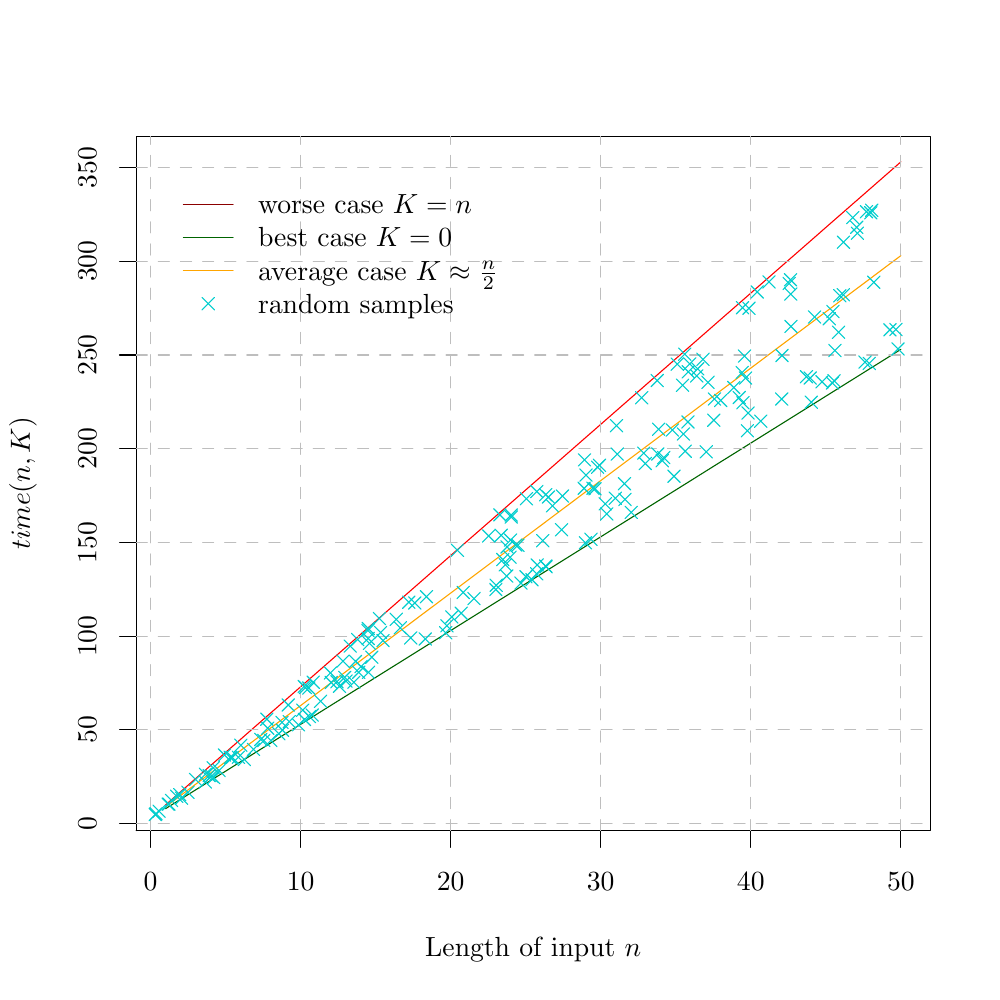 % Created by tikzDevice version 0.12.3.1 on 2022-04-22 21:15:45
% !TEX encoding = UTF-8 Unicode
\documentclass[10pt]{article}
\usepackage{tikz}

\usepackage[active,tightpage,psfixbb]{preview}

\PreviewEnvironment{pgfpicture}

\setlength\PreviewBorder{0pt}
\begin{document}

\begin{tikzpicture}[x=1pt,y=1pt]
\definecolor{fillColor}{RGB}{255,255,255}
\path[use as bounding box,fill=fillColor,fill opacity=0.00] (0,0) rectangle (361.35,361.35);
\begin{scope}
\path[clip] ( 49.20, 61.20) rectangle (336.15,312.15);
\definecolor{drawColor}{RGB}{255,0,0}

\path[draw=drawColor,line width= 0.4pt,line join=round,line cap=round] ( 59.83, 70.49) --
	( 65.25, 75.24) --
	( 70.67, 79.98) --
	( 76.09, 84.72) --
	( 81.52, 89.46) --
	( 86.94, 94.20) --
	( 92.36, 98.95) --
	( 97.78,103.69) --
	(103.21,108.43) --
	(108.63,113.17) --
	(114.05,117.92) --
	(119.47,122.66) --
	(124.90,127.40) --
	(130.32,132.14) --
	(135.74,136.88) --
	(141.16,141.63) --
	(146.59,146.37) --
	(152.01,151.11) --
	(157.43,155.85) --
	(162.85,160.59) --
	(168.27,165.34) --
	(173.70,170.08) --
	(179.12,174.82) --
	(184.54,179.56) --
	(189.96,184.30) --
	(195.39,189.05) --
	(200.81,193.79) --
	(206.23,198.53) --
	(211.65,203.27) --
	(217.08,208.01) --
	(222.50,212.76) --
	(227.92,217.50) --
	(233.34,222.24) --
	(238.76,226.98) --
	(244.19,231.72) --
	(249.61,236.47) --
	(255.03,241.21) --
	(260.45,245.95) --
	(265.88,250.69) --
	(271.30,255.43) --
	(276.72,260.18) --
	(282.14,264.92) --
	(287.57,269.66) --
	(292.99,274.40) --
	(298.41,279.15) --
	(303.83,283.89) --
	(309.26,288.63) --
	(314.68,293.37) --
	(320.10,298.11) --
	(325.52,302.86);
\end{scope}
\begin{scope}
\path[clip] (  0.00,  0.00) rectangle (361.35,361.35);
\definecolor{drawColor}{RGB}{0,0,0}

\path[draw=drawColor,line width= 0.4pt,line join=round,line cap=round] ( 54.41, 61.20) -- (325.52, 61.20);

\path[draw=drawColor,line width= 0.4pt,line join=round,line cap=round] ( 54.41, 61.20) -- ( 54.41, 55.20);

\path[draw=drawColor,line width= 0.4pt,line join=round,line cap=round] (108.63, 61.20) -- (108.63, 55.20);

\path[draw=drawColor,line width= 0.4pt,line join=round,line cap=round] (162.85, 61.20) -- (162.85, 55.20);

\path[draw=drawColor,line width= 0.4pt,line join=round,line cap=round] (217.08, 61.20) -- (217.08, 55.20);

\path[draw=drawColor,line width= 0.4pt,line join=round,line cap=round] (271.30, 61.20) -- (271.30, 55.20);

\path[draw=drawColor,line width= 0.4pt,line join=round,line cap=round] (325.52, 61.20) -- (325.52, 55.20);

\node[text=drawColor,anchor=base,inner sep=0pt, outer sep=0pt, scale=  1.00] at ( 54.41, 39.60) {0};

\node[text=drawColor,anchor=base,inner sep=0pt, outer sep=0pt, scale=  1.00] at (108.63, 39.60) {10};

\node[text=drawColor,anchor=base,inner sep=0pt, outer sep=0pt, scale=  1.00] at (162.85, 39.60) {20};

\node[text=drawColor,anchor=base,inner sep=0pt, outer sep=0pt, scale=  1.00] at (217.08, 39.60) {30};

\node[text=drawColor,anchor=base,inner sep=0pt, outer sep=0pt, scale=  1.00] at (271.30, 39.60) {40};

\node[text=drawColor,anchor=base,inner sep=0pt, outer sep=0pt, scale=  1.00] at (325.52, 39.60) {50};

\path[draw=drawColor,line width= 0.4pt,line join=round,line cap=round] ( 49.20, 63.72) -- ( 49.20,300.82);

\path[draw=drawColor,line width= 0.4pt,line join=round,line cap=round] ( 49.20, 63.72) -- ( 43.20, 63.72);

\path[draw=drawColor,line width= 0.4pt,line join=round,line cap=round] ( 49.20, 97.59) -- ( 43.20, 97.59);

\path[draw=drawColor,line width= 0.4pt,line join=round,line cap=round] ( 49.20,131.46) -- ( 43.20,131.46);

\path[draw=drawColor,line width= 0.4pt,line join=round,line cap=round] ( 49.20,165.34) -- ( 43.20,165.34);

\path[draw=drawColor,line width= 0.4pt,line join=round,line cap=round] ( 49.20,199.21) -- ( 43.20,199.21);

\path[draw=drawColor,line width= 0.4pt,line join=round,line cap=round] ( 49.20,233.08) -- ( 43.20,233.08);

\path[draw=drawColor,line width= 0.4pt,line join=round,line cap=round] ( 49.20,266.95) -- ( 43.20,266.95);

\path[draw=drawColor,line width= 0.4pt,line join=round,line cap=round] ( 49.20,300.82) -- ( 43.20,300.82);

\node[text=drawColor,rotate= 90.00,anchor=base,inner sep=0pt, outer sep=0pt, scale=  1.00] at ( 34.80, 63.72) {0};

\node[text=drawColor,rotate= 90.00,anchor=base,inner sep=0pt, outer sep=0pt, scale=  1.00] at ( 34.80, 97.59) {50};

\node[text=drawColor,rotate= 90.00,anchor=base,inner sep=0pt, outer sep=0pt, scale=  1.00] at ( 34.80,131.46) {100};

\node[text=drawColor,rotate= 90.00,anchor=base,inner sep=0pt, outer sep=0pt, scale=  1.00] at ( 34.80,165.34) {150};

\node[text=drawColor,rotate= 90.00,anchor=base,inner sep=0pt, outer sep=0pt, scale=  1.00] at ( 34.80,199.21) {200};

\node[text=drawColor,rotate= 90.00,anchor=base,inner sep=0pt, outer sep=0pt, scale=  1.00] at ( 34.80,233.08) {250};

\node[text=drawColor,rotate= 90.00,anchor=base,inner sep=0pt, outer sep=0pt, scale=  1.00] at ( 34.80,266.95) {300};

\node[text=drawColor,rotate= 90.00,anchor=base,inner sep=0pt, outer sep=0pt, scale=  1.00] at ( 34.80,300.82) {350};

\path[draw=drawColor,line width= 0.4pt,line join=round,line cap=round] ( 49.20, 61.20) --
	(336.15, 61.20) --
	(336.15,312.15) --
	( 49.20,312.15) --
	( 49.20, 61.20);
\end{scope}
\begin{scope}
\path[clip] (  0.00,  0.00) rectangle (361.35,361.35);
\definecolor{drawColor}{RGB}{0,0,0}

\node[text=drawColor,anchor=base,inner sep=0pt, outer sep=0pt, scale=  1.00] at (192.68, 15.60) {Length of input $n$};

\node[text=drawColor,rotate= 90.00,anchor=base,inner sep=0pt, outer sep=0pt, scale=  1.00] at ( 10.80,186.67) {$time(n, K)$};
\end{scope}
\begin{scope}
\path[clip] ( 49.20, 61.20) rectangle (336.15,312.15);
\definecolor{drawColor}{RGB}{0,100,0}

\path[draw=drawColor,line width= 0.4pt,line join=round,line cap=round] ( 59.83, 69.14) --
	( 65.25, 72.53) --
	( 70.67, 75.91) --
	( 76.09, 79.30) --
	( 81.52, 82.69) --
	( 86.94, 86.08) --
	( 92.36, 89.46) --
	( 97.78, 92.85) --
	(103.21, 96.24) --
	(108.63, 99.62) --
	(114.05,103.01) --
	(119.47,106.40) --
	(124.90,109.79) --
	(130.32,113.17) --
	(135.74,116.56) --
	(141.16,119.95) --
	(146.59,123.33) --
	(152.01,126.72) --
	(157.43,130.11) --
	(162.85,133.50) --
	(168.27,136.88) --
	(173.70,140.27) --
	(179.12,143.66) --
	(184.54,147.04) --
	(189.96,150.43) --
	(195.39,153.82) --
	(200.81,157.21) --
	(206.23,160.59) --
	(211.65,163.98) --
	(217.08,167.37) --
	(222.50,170.76) --
	(227.92,174.14) --
	(233.34,177.53) --
	(238.76,180.92) --
	(244.19,184.30) --
	(249.61,187.69) --
	(255.03,191.08) --
	(260.45,194.47) --
	(265.88,197.85) --
	(271.30,201.24) --
	(276.72,204.63) --
	(282.14,208.01) --
	(287.57,211.40) --
	(292.99,214.79) --
	(298.41,218.18) --
	(303.83,221.56) --
	(309.26,224.95) --
	(314.68,228.34) --
	(320.10,231.72) --
	(325.52,235.11);
\definecolor{drawColor}{RGB}{255,165,0}

\path[draw=drawColor,line width= 0.4pt,line join=round,line cap=round] ( 59.83, 69.82) --
	( 65.25, 73.88) --
	( 70.67, 77.95) --
	( 76.09, 82.01) --
	( 81.52, 86.08) --
	( 86.94, 90.14) --
	( 92.36, 94.20) --
	( 97.78, 98.27) --
	(103.21,102.33) --
	(108.63,106.40) --
	(114.05,110.46) --
	(119.47,114.53) --
	(124.90,118.59) --
	(130.32,122.66) --
	(135.74,126.72) --
	(141.16,130.79) --
	(146.59,134.85) --
	(152.01,138.92) --
	(157.43,142.98) --
	(162.85,147.04) --
	(168.27,151.11) --
	(173.70,155.17) --
	(179.12,159.24) --
	(184.54,163.30) --
	(189.96,167.37) --
	(195.39,171.43) --
	(200.81,175.50) --
	(206.23,179.56) --
	(211.65,183.63) --
	(217.08,187.69) --
	(222.50,191.76) --
	(227.92,195.82) --
	(233.34,199.89) --
	(238.76,203.95) --
	(244.19,208.01) --
	(249.61,212.08) --
	(255.03,216.14) --
	(260.45,220.21) --
	(265.88,224.27) --
	(271.30,228.34) --
	(276.72,232.40) --
	(282.14,236.47) --
	(287.57,240.53) --
	(292.99,244.60) --
	(298.41,248.66) --
	(303.83,252.73) --
	(309.26,256.79) --
	(314.68,260.85) --
	(320.10,264.92) --
	(325.52,268.98);
\definecolor{drawColor}{RGB}{190,190,190}

\path[draw=drawColor,line width= 0.4pt,dash pattern=on 4pt off 4pt ,line join=round,line cap=round] ( 54.41, 61.20) -- ( 54.41,312.15);

\path[draw=drawColor,line width= 0.4pt,dash pattern=on 4pt off 4pt ,line join=round,line cap=round] (108.63, 61.20) -- (108.63,312.15);

\path[draw=drawColor,line width= 0.4pt,dash pattern=on 4pt off 4pt ,line join=round,line cap=round] (162.85, 61.20) -- (162.85,312.15);

\path[draw=drawColor,line width= 0.4pt,dash pattern=on 4pt off 4pt ,line join=round,line cap=round] (217.08, 61.20) -- (217.08,312.15);

\path[draw=drawColor,line width= 0.4pt,dash pattern=on 4pt off 4pt ,line join=round,line cap=round] (271.30, 61.20) -- (271.30,312.15);

\path[draw=drawColor,line width= 0.4pt,dash pattern=on 4pt off 4pt ,line join=round,line cap=round] (325.52, 61.20) -- (325.52,312.15);

\path[draw=drawColor,line width= 0.4pt,dash pattern=on 4pt off 4pt ,line join=round,line cap=round] ( 49.20, 63.72) -- (336.15, 63.72);

\path[draw=drawColor,line width= 0.4pt,dash pattern=on 4pt off 4pt ,line join=round,line cap=round] ( 49.20, 97.59) -- (336.15, 97.59);

\path[draw=drawColor,line width= 0.4pt,dash pattern=on 4pt off 4pt ,line join=round,line cap=round] ( 49.20,131.46) -- (336.15,131.46);

\path[draw=drawColor,line width= 0.4pt,dash pattern=on 4pt off 4pt ,line join=round,line cap=round] ( 49.20,165.34) -- (336.15,165.34);

\path[draw=drawColor,line width= 0.4pt,dash pattern=on 4pt off 4pt ,line join=round,line cap=round] ( 49.20,199.21) -- (336.15,199.21);

\path[draw=drawColor,line width= 0.4pt,dash pattern=on 4pt off 4pt ,line join=round,line cap=round] ( 49.20,233.08) -- (336.15,233.08);

\path[draw=drawColor,line width= 0.4pt,dash pattern=on 4pt off 4pt ,line join=round,line cap=round] ( 49.20,266.95) -- (336.15,266.95);

\path[draw=drawColor,line width= 0.4pt,dash pattern=on 4pt off 4pt ,line join=round,line cap=round] ( 49.20,300.82) -- (336.15,300.82);
\definecolor{drawColor}{RGB}{0,205,205}

\path[draw=drawColor,line width= 0.4pt,line join=round,line cap=round] (191.85,154.96) -- (196.35,159.46);

\path[draw=drawColor,line width= 0.4pt,line join=round,line cap=round] (191.85,159.46) -- (196.35,154.96);

\path[draw=drawColor,line width= 0.4pt,line join=round,line cap=round] (117.44,112.48) -- (121.94,116.98);

\path[draw=drawColor,line width= 0.4pt,line join=round,line cap=round] (117.44,116.98) -- (121.94,112.48);

\path[draw=drawColor,line width= 0.4pt,line join=round,line cap=round] (264.87,215.45) -- (269.37,219.95);

\path[draw=drawColor,line width= 0.4pt,line join=round,line cap=round] (264.87,219.95) -- (269.37,215.45);

\path[draw=drawColor,line width= 0.4pt,line join=round,line cap=round] (223.57,178.64) -- (228.07,183.14);

\path[draw=drawColor,line width= 0.4pt,line join=round,line cap=round] (223.57,183.14) -- (228.07,178.64);

\path[draw=drawColor,line width= 0.4pt,line join=round,line cap=round] (158.78,130.45) -- (163.28,134.95);

\path[draw=drawColor,line width= 0.4pt,line join=round,line cap=round] (158.78,134.95) -- (163.28,130.45);

\path[draw=drawColor,line width= 0.4pt,line join=round,line cap=round] (193.88,163.73) -- (198.38,168.23);

\path[draw=drawColor,line width= 0.4pt,line join=round,line cap=round] (193.88,168.23) -- (198.38,163.73);

\path[draw=drawColor,line width= 0.4pt,line join=round,line cap=round] (253.60,220.94) -- (258.10,225.44);

\path[draw=drawColor,line width= 0.4pt,line join=round,line cap=round] (253.60,225.44) -- (258.10,220.94);

\path[draw=drawColor,line width= 0.4pt,line join=round,line cap=round] (280.32,230.63) -- (284.82,235.13);

\path[draw=drawColor,line width= 0.4pt,line join=round,line cap=round] (280.32,235.13) -- (284.82,230.63);

\path[draw=drawColor,line width= 0.4pt,line join=round,line cap=round] (244.69,202.28) -- (249.19,206.78);

\path[draw=drawColor,line width= 0.4pt,line join=round,line cap=round] (244.69,206.78) -- (249.19,202.28);

\path[draw=drawColor,line width= 0.4pt,line join=round,line cap=round] (321.48,240.03) -- (325.98,244.53);

\path[draw=drawColor,line width= 0.4pt,line join=round,line cap=round] (321.48,244.53) -- (325.98,240.03);

\path[draw=drawColor,line width= 0.4pt,line join=round,line cap=round] (299.44,232.45) -- (303.94,236.95);

\path[draw=drawColor,line width= 0.4pt,line join=round,line cap=round] (299.44,236.95) -- (303.94,232.45);

\path[draw=drawColor,line width= 0.4pt,line join=round,line cap=round] (266.78,230.43) -- (271.28,234.93);

\path[draw=drawColor,line width= 0.4pt,line join=round,line cap=round] (266.78,234.93) -- (271.28,230.43);

\path[draw=drawColor,line width= 0.4pt,line join=round,line cap=round] (245.32,196.07) -- (249.82,200.57);

\path[draw=drawColor,line width= 0.4pt,line join=round,line cap=round] (245.32,200.57) -- (249.82,196.07);

\path[draw=drawColor,line width= 0.4pt,line join=round,line cap=round] (135.28,130.52) -- (139.78,135.02);

\path[draw=drawColor,line width= 0.4pt,line join=round,line cap=round] (135.28,135.02) -- (139.78,130.52);

\path[draw=drawColor,line width= 0.4pt,line join=round,line cap=round] (182.06,157.74) -- (186.56,162.24);

\path[draw=drawColor,line width= 0.4pt,line join=round,line cap=round] (182.06,162.24) -- (186.56,157.74);

\path[draw=drawColor,line width= 0.4pt,line join=round,line cap=round] (249.85,225.83) -- (254.35,230.33);

\path[draw=drawColor,line width= 0.4pt,line join=round,line cap=round] (249.85,230.33) -- (254.35,225.83);

\path[draw=drawColor,line width= 0.4pt,line join=round,line cap=round] (151.43,128.22) -- (155.93,132.72);

\path[draw=drawColor,line width= 0.4pt,line join=round,line cap=round] (151.43,132.72) -- (155.93,128.22);

\path[draw=drawColor,line width= 0.4pt,line join=round,line cap=round] (220.52,205.28) -- (225.02,209.78);

\path[draw=drawColor,line width= 0.4pt,line join=round,line cap=round] (220.52,209.78) -- (225.02,205.28);

\path[draw=drawColor,line width= 0.4pt,line join=round,line cap=round] (282.90,256.66) -- (287.40,261.16);

\path[draw=drawColor,line width= 0.4pt,line join=round,line cap=round] (282.90,261.16) -- (287.40,256.66);

\path[draw=drawColor,line width= 0.4pt,line join=round,line cap=round] (245.21,231.13) -- (249.71,235.63);

\path[draw=drawColor,line width= 0.4pt,line join=round,line cap=round] (245.21,235.63) -- (249.71,231.13);

\path[draw=drawColor,line width= 0.4pt,line join=round,line cap=round] ( 58.79, 68.57) -- ( 63.29, 73.07);

\path[draw=drawColor,line width= 0.4pt,line join=round,line cap=round] ( 58.79, 73.07) -- ( 63.29, 68.57);

\path[draw=drawColor,line width= 0.4pt,line join=round,line cap=round] (289.15,222.99) -- (293.65,227.49);

\path[draw=drawColor,line width= 0.4pt,line join=round,line cap=round] (289.15,227.49) -- (293.65,222.99);

\path[draw=drawColor,line width= 0.4pt,line join=round,line cap=round] (283.50,252.82) -- (288.00,257.32);

\path[draw=drawColor,line width= 0.4pt,line join=round,line cap=round] (283.50,257.32) -- (288.00,252.82);

\path[draw=drawColor,line width= 0.4pt,line join=round,line cap=round] (266.21,213.56) -- (270.71,218.06);

\path[draw=drawColor,line width= 0.4pt,line join=round,line cap=round] (266.21,218.06) -- (270.71,213.56);

\path[draw=drawColor,line width= 0.4pt,line join=round,line cap=round] ( 71.97, 79.31) -- ( 76.47, 83.81);

\path[draw=drawColor,line width= 0.4pt,line join=round,line cap=round] ( 71.97, 83.81) -- ( 76.47, 79.31);

\path[draw=drawColor,line width= 0.4pt,line join=round,line cap=round] (146.18,128.58) -- (150.68,133.08);

\path[draw=drawColor,line width= 0.4pt,line join=round,line cap=round] (146.18,133.08) -- (150.68,128.58);

\path[draw=drawColor,line width= 0.4pt,line join=round,line cap=round] (267.15,222.49) -- (271.65,226.99);

\path[draw=drawColor,line width= 0.4pt,line join=round,line cap=round] (267.15,226.99) -- (271.65,222.49);

\path[draw=drawColor,line width= 0.4pt,line join=round,line cap=round] (305.87,280.46) -- (310.37,284.96);

\path[draw=drawColor,line width= 0.4pt,line join=round,line cap=round] (305.87,284.96) -- (310.37,280.46);

\path[draw=drawColor,line width= 0.4pt,line join=round,line cap=round] (299.15,221.52) -- (303.65,226.02);

\path[draw=drawColor,line width= 0.4pt,line join=round,line cap=round] (299.15,226.02) -- (303.65,221.52);

\path[draw=drawColor,line width= 0.4pt,line join=round,line cap=round] (130.92,116.15) -- (135.42,120.65);

\path[draw=drawColor,line width= 0.4pt,line join=round,line cap=round] (130.92,120.65) -- (135.42,116.15);

\path[draw=drawColor,line width= 0.4pt,line join=round,line cap=round] ( 80.97, 85.43) -- ( 85.47, 89.93);

\path[draw=drawColor,line width= 0.4pt,line join=round,line cap=round] ( 80.97, 89.93) -- ( 85.47, 85.43);

\path[draw=drawColor,line width= 0.4pt,line join=round,line cap=round] (267.81,203.46) -- (272.31,207.96);

\path[draw=drawColor,line width= 0.4pt,line join=round,line cap=round] (267.81,207.96) -- (272.31,203.46);

\path[draw=drawColor,line width= 0.4pt,line join=round,line cap=round] (217.02,173.40) -- (221.52,177.90);

\path[draw=drawColor,line width= 0.4pt,line join=round,line cap=round] (217.02,177.90) -- (221.52,173.40);

\path[draw=drawColor,line width= 0.4pt,line join=round,line cap=round] (186.04,148.39) -- (190.54,152.89);

\path[draw=drawColor,line width= 0.4pt,line join=round,line cap=round] (186.04,152.89) -- (190.54,148.39);

\path[draw=drawColor,line width= 0.4pt,line join=round,line cap=round] ( 53.88, 64.76) -- ( 58.38, 69.26);

\path[draw=drawColor,line width= 0.4pt,line join=round,line cap=round] ( 53.88, 69.26) -- ( 58.38, 64.76);

\path[draw=drawColor,line width= 0.4pt,line join=round,line cap=round] (275.61,257.23) -- (280.11,261.73);

\path[draw=drawColor,line width= 0.4pt,line join=round,line cap=round] (275.61,261.73) -- (280.11,257.23);

\path[draw=drawColor,line width= 0.4pt,line join=round,line cap=round] (246.32,206.64) -- (250.82,211.14);

\path[draw=drawColor,line width= 0.4pt,line join=round,line cap=round] (246.32,211.14) -- (250.82,206.64);

\path[draw=drawColor,line width= 0.4pt,line join=round,line cap=round] ( 62.72, 71.96) -- ( 67.22, 76.46);

\path[draw=drawColor,line width= 0.4pt,line join=round,line cap=round] ( 62.72, 76.46) -- ( 67.22, 71.96);

\path[draw=drawColor,line width= 0.4pt,line join=round,line cap=round] (127.37,116.17) -- (131.87,120.67);

\path[draw=drawColor,line width= 0.4pt,line join=round,line cap=round] (127.37,120.67) -- (131.87,116.17);

\path[draw=drawColor,line width= 0.4pt,line join=round,line cap=round] (283.42,257.99) -- (287.92,262.49);

\path[draw=drawColor,line width= 0.4pt,line join=round,line cap=round] (283.42,262.49) -- (287.92,257.99);

\path[draw=drawColor,line width= 0.4pt,line join=round,line cap=round] (213.70,190.24) -- (218.20,194.74);

\path[draw=drawColor,line width= 0.4pt,line join=round,line cap=round] (213.70,194.74) -- (218.20,190.24);

\path[draw=drawColor,line width= 0.4pt,line join=round,line cap=round] (121.68,120.19) -- (126.18,124.69);

\path[draw=drawColor,line width= 0.4pt,line join=round,line cap=round] (121.68,124.69) -- (126.18,120.19);

\path[draw=drawColor,line width= 0.4pt,line join=round,line cap=round] (113.60,105.70) -- (118.10,110.20);

\path[draw=drawColor,line width= 0.4pt,line join=round,line cap=round] (113.60,110.20) -- (118.10,105.70);

\path[draw=drawColor,line width= 0.4pt,line join=round,line cap=round] (180.99,161.47) -- (185.49,165.97);

\path[draw=drawColor,line width= 0.4pt,line join=round,line cap=round] (180.99,165.97) -- (185.49,161.47);

\path[draw=drawColor,line width= 0.4pt,line join=round,line cap=round] (229.61,215.35) -- (234.11,219.85);

\path[draw=drawColor,line width= 0.4pt,line join=round,line cap=round] (229.61,219.85) -- (234.11,215.35);

\path[draw=drawColor,line width= 0.4pt,line join=round,line cap=round] ( 61.59, 71.39) -- ( 66.09, 75.89);

\path[draw=drawColor,line width= 0.4pt,line join=round,line cap=round] ( 61.59, 75.89) -- ( 66.09, 71.39);

\path[draw=drawColor,line width= 0.4pt,line join=round,line cap=round] (105.63, 97.18) -- (110.13,101.68);

\path[draw=drawColor,line width= 0.4pt,line join=round,line cap=round] (105.63,101.68) -- (110.13, 97.18);

\path[draw=drawColor,line width= 0.4pt,line join=round,line cap=round] (134.84,135.61) -- (139.34,140.11);

\path[draw=drawColor,line width= 0.4pt,line join=round,line cap=round] (134.84,140.11) -- (139.34,135.61);

\path[draw=drawColor,line width= 0.4pt,line join=round,line cap=round] (211.32,164.21) -- (215.82,168.71);

\path[draw=drawColor,line width= 0.4pt,line join=round,line cap=round] (211.32,168.71) -- (215.82,164.21);

\path[draw=drawColor,line width= 0.4pt,line join=round,line cap=round] (247.02,227.61) -- (251.52,232.11);

\path[draw=drawColor,line width= 0.4pt,line join=round,line cap=round] (247.02,232.11) -- (251.52,227.61);

\path[draw=drawColor,line width= 0.4pt,line join=round,line cap=round] (102.24, 98.34) -- (106.74,102.84);

\path[draw=drawColor,line width= 0.4pt,line join=round,line cap=round] (102.24,102.84) -- (106.74, 98.34);

\path[draw=drawColor,line width= 0.4pt,line join=round,line cap=round] (307.30,276.94) -- (311.80,281.44);

\path[draw=drawColor,line width= 0.4pt,line join=round,line cap=round] (307.30,281.44) -- (311.80,276.94);

\path[draw=drawColor,line width= 0.4pt,line join=round,line cap=round] (179.45,156.88) -- (183.95,161.38);

\path[draw=drawColor,line width= 0.4pt,line join=round,line cap=round] (179.45,161.38) -- (183.95,156.88);

\path[draw=drawColor,line width= 0.4pt,line join=round,line cap=round] (119.51,112.77) -- (124.01,117.27);

\path[draw=drawColor,line width= 0.4pt,line join=round,line cap=round] (119.51,117.27) -- (124.01,112.77);

\path[draw=drawColor,line width= 0.4pt,line join=round,line cap=round] (223.38,184.32) -- (227.88,188.82);

\path[draw=drawColor,line width= 0.4pt,line join=round,line cap=round] (223.38,188.82) -- (227.88,184.32);

\path[draw=drawColor,line width= 0.4pt,line join=round,line cap=round] (159.23,132.99) -- (163.73,137.49);

\path[draw=drawColor,line width= 0.4pt,line join=round,line cap=round] (159.23,137.49) -- (163.73,132.99);

\path[draw=drawColor,line width= 0.4pt,line join=round,line cap=round] (189.97,149.63) -- (194.47,154.13);

\path[draw=drawColor,line width= 0.4pt,line join=round,line cap=round] (189.97,154.13) -- (194.47,149.63);

\path[draw=drawColor,line width= 0.4pt,line join=round,line cap=round] (136.18,127.61) -- (140.68,132.11);

\path[draw=drawColor,line width= 0.4pt,line join=round,line cap=round] (136.18,132.11) -- (140.68,127.61);

\path[draw=drawColor,line width= 0.4pt,line join=round,line cap=round] (130.78,128.40) -- (135.28,132.90);

\path[draw=drawColor,line width= 0.4pt,line join=round,line cap=round] (130.78,132.90) -- (135.28,128.40);

\path[draw=drawColor,line width= 0.4pt,line join=round,line cap=round] (197.38,176.31) -- (201.88,180.81);

\path[draw=drawColor,line width= 0.4pt,line join=round,line cap=round] (197.38,180.81) -- (201.88,176.31);

\path[draw=drawColor,line width= 0.4pt,line join=round,line cap=round] (130.70,131.28) -- (135.20,135.78);

\path[draw=drawColor,line width= 0.4pt,line join=round,line cap=round] (130.70,135.78) -- (135.20,131.28);

\path[draw=drawColor,line width= 0.4pt,line join=round,line cap=round] (184.90,162.06) -- (189.40,166.56);

\path[draw=drawColor,line width= 0.4pt,line join=round,line cap=round] (184.90,166.56) -- (189.40,162.06);

\path[draw=drawColor,line width= 0.4pt,line join=round,line cap=round] (214.36,190.96) -- (218.86,195.46);

\path[draw=drawColor,line width= 0.4pt,line join=round,line cap=round] (214.36,195.46) -- (218.86,190.96);

\path[draw=drawColor,line width= 0.4pt,line join=round,line cap=round] (131.28,126.63) -- (135.78,131.13);

\path[draw=drawColor,line width= 0.4pt,line join=round,line cap=round] (131.28,131.13) -- (135.78,126.63);

\path[draw=drawColor,line width= 0.4pt,line join=round,line cap=round] ( 73.32, 78.83) -- ( 77.82, 83.33);

\path[draw=drawColor,line width= 0.4pt,line join=round,line cap=round] ( 73.32, 83.33) -- ( 77.82, 78.83);

\path[draw=drawColor,line width= 0.4pt,line join=round,line cap=round] (107.13,102.48) -- (111.63,106.98);

\path[draw=drawColor,line width= 0.4pt,line join=round,line cap=round] (107.13,106.98) -- (111.63,102.48);

\path[draw=drawColor,line width= 0.4pt,line join=round,line cap=round] ( 78.89, 86.27) -- ( 83.39, 90.77);

\path[draw=drawColor,line width= 0.4pt,line join=round,line cap=round] ( 78.89, 90.77) -- ( 83.39, 86.27);

\path[draw=drawColor,line width= 0.4pt,line join=round,line cap=round] (109.58,100.16) -- (114.08,104.66);

\path[draw=drawColor,line width= 0.4pt,line join=round,line cap=round] (109.58,104.66) -- (114.08,100.16);

\path[draw=drawColor,line width= 0.4pt,line join=round,line cap=round] (251.78,229.26) -- (256.28,233.76);

\path[draw=drawColor,line width= 0.4pt,line join=round,line cap=round] (251.78,233.76) -- (256.28,229.26);

\path[draw=drawColor,line width= 0.4pt,line join=round,line cap=round] (128.23,118.28) -- (132.73,122.78);

\path[draw=drawColor,line width= 0.4pt,line join=round,line cap=round] (128.23,122.78) -- (132.73,118.28);

\path[draw=drawColor,line width= 0.4pt,line join=round,line cap=round] (220.80,195.02) -- (225.30,199.52);

\path[draw=drawColor,line width= 0.4pt,line join=round,line cap=round] (220.80,199.52) -- (225.30,195.02);

\path[draw=drawColor,line width= 0.4pt,line join=round,line cap=round] ( 98.47, 93.99) -- (102.97, 98.49);

\path[draw=drawColor,line width= 0.4pt,line join=round,line cap=round] ( 98.47, 98.49) -- (102.97, 93.99);

\path[draw=drawColor,line width= 0.4pt,line join=round,line cap=round] ( 94.48, 95.96) -- ( 98.98,100.46);

\path[draw=drawColor,line width= 0.4pt,line join=round,line cap=round] ( 94.48,100.46) -- ( 98.98, 95.96);

\path[draw=drawColor,line width= 0.4pt,line join=round,line cap=round] (174.34,165.43) -- (178.84,169.93);

\path[draw=drawColor,line width= 0.4pt,line join=round,line cap=round] (174.34,169.93) -- (178.84,165.43);

\path[draw=drawColor,line width= 0.4pt,line join=round,line cap=round] ( 63.36, 70.67) -- ( 67.86, 75.17);

\path[draw=drawColor,line width= 0.4pt,line join=round,line cap=round] ( 63.36, 75.17) -- ( 67.86, 70.67);

\path[draw=drawColor,line width= 0.4pt,line join=round,line cap=round] ( 71.96, 76.52) -- ( 76.46, 81.02);

\path[draw=drawColor,line width= 0.4pt,line join=round,line cap=round] ( 71.96, 81.02) -- ( 76.46, 76.52);

\path[draw=drawColor,line width= 0.4pt,line join=round,line cap=round] ( 58.50, 68.49) -- ( 63.00, 72.99);

\path[draw=drawColor,line width= 0.4pt,line join=round,line cap=round] ( 58.50, 72.99) -- ( 63.00, 68.49);

\path[draw=drawColor,line width= 0.4pt,line join=round,line cap=round] (109.35,110.46) -- (113.85,114.96);

\path[draw=drawColor,line width= 0.4pt,line join=round,line cap=round] (109.35,114.96) -- (113.85,110.46);

\path[draw=drawColor,line width= 0.4pt,line join=round,line cap=round] (110.92,112.60) -- (115.42,117.10);

\path[draw=drawColor,line width= 0.4pt,line join=round,line cap=round] (110.92,117.10) -- (115.42,112.60);

\path[draw=drawColor,line width= 0.4pt,line join=round,line cap=round] ( 81.21, 85.23) -- ( 85.71, 89.73);

\path[draw=drawColor,line width= 0.4pt,line join=round,line cap=round] ( 81.21, 89.73) -- ( 85.71, 85.23);

\path[draw=drawColor,line width= 0.4pt,line join=round,line cap=round] (298.53,220.67) -- (303.03,225.17);

\path[draw=drawColor,line width= 0.4pt,line join=round,line cap=round] (298.53,225.17) -- (303.03,220.67);

\path[draw=drawColor,line width= 0.4pt,line join=round,line cap=round] (184.12,162.15) -- (188.62,166.65);

\path[draw=drawColor,line width= 0.4pt,line join=round,line cap=round] (184.12,166.65) -- (188.62,162.15);

\path[draw=drawColor,line width= 0.4pt,line join=round,line cap=round] (271.34,253.62) -- (275.84,258.12);

\path[draw=drawColor,line width= 0.4pt,line join=round,line cap=round] (271.34,258.12) -- (275.84,253.62);

\path[draw=drawColor,line width= 0.4pt,line join=round,line cap=round] (266.08,247.93) -- (270.58,252.43);

\path[draw=drawColor,line width= 0.4pt,line join=round,line cap=round] (266.08,252.43) -- (270.58,247.93);

\path[draw=drawColor,line width= 0.4pt,line join=round,line cap=round] (209.29,162.95) -- (213.79,167.45);

\path[draw=drawColor,line width= 0.4pt,line join=round,line cap=round] (209.29,167.45) -- (213.79,162.95);

\path[draw=drawColor,line width= 0.4pt,line join=round,line cap=round] (147.65,141.24) -- (152.15,145.74);

\path[draw=drawColor,line width= 0.4pt,line join=round,line cap=round] (147.65,145.74) -- (152.15,141.24);

\path[draw=drawColor,line width= 0.4pt,line join=round,line cap=round] (180.36,155.05) -- (184.86,159.55);

\path[draw=drawColor,line width= 0.4pt,line join=round,line cap=round] (180.36,159.55) -- (184.86,155.05);

\path[draw=drawColor,line width= 0.4pt,line join=round,line cap=round] (310.33,228.26) -- (314.83,232.76);

\path[draw=drawColor,line width= 0.4pt,line join=round,line cap=round] (310.33,232.76) -- (314.83,228.26);

\path[draw=drawColor,line width= 0.4pt,line join=round,line cap=round] ( 89.33, 88.31) -- ( 93.83, 92.81);

\path[draw=drawColor,line width= 0.4pt,line join=round,line cap=round] ( 89.33, 92.81) -- ( 93.83, 88.31);

\path[draw=drawColor,line width= 0.4pt,line join=round,line cap=round] (246.48,224.74) -- (250.98,229.24);

\path[draw=drawColor,line width= 0.4pt,line join=round,line cap=round] (246.48,229.24) -- (250.98,224.74);

\path[draw=drawColor,line width= 0.4pt,line join=round,line cap=round] ( 86.05, 84.68) -- ( 90.55, 89.18);

\path[draw=drawColor,line width= 0.4pt,line join=round,line cap=round] ( 86.05, 89.18) -- ( 90.55, 84.68);

\path[draw=drawColor,line width= 0.4pt,line join=round,line cap=round] (124.29,125.62) -- (128.79,130.12);

\path[draw=drawColor,line width= 0.4pt,line join=round,line cap=round] (124.29,130.12) -- (128.79,125.62);

\path[draw=drawColor,line width= 0.4pt,line join=round,line cap=round] ( 68.42, 77.44) -- ( 72.92, 81.94);

\path[draw=drawColor,line width= 0.4pt,line join=round,line cap=round] ( 68.42, 81.94) -- ( 72.92, 77.44);

\path[draw=drawColor,line width= 0.4pt,line join=round,line cap=round] ( 74.82, 81.63) -- ( 79.32, 86.13);

\path[draw=drawColor,line width= 0.4pt,line join=round,line cap=round] ( 74.82, 86.13) -- ( 79.32, 81.63);

\path[draw=drawColor,line width= 0.4pt,line join=round,line cap=round] (294.81,221.11) -- (299.31,225.61);

\path[draw=drawColor,line width= 0.4pt,line join=round,line cap=round] (294.81,225.61) -- (299.31,221.11);

\path[draw=drawColor,line width= 0.4pt,line join=round,line cap=round] (290.50,222.47) -- (295.00,226.97);

\path[draw=drawColor,line width= 0.4pt,line join=round,line cap=round] (290.50,226.97) -- (295.00,222.47);

\path[draw=drawColor,line width= 0.4pt,line join=round,line cap=round] (108.12,110.65) -- (112.62,115.15);

\path[draw=drawColor,line width= 0.4pt,line join=round,line cap=round] (108.12,115.15) -- (112.62,110.65);

\path[draw=drawColor,line width= 0.4pt,line join=round,line cap=round] ( 84.78, 89.80) -- ( 89.28, 94.30);

\path[draw=drawColor,line width= 0.4pt,line join=round,line cap=round] ( 84.78, 94.30) -- ( 89.28, 89.80);

\path[draw=drawColor,line width= 0.4pt,line join=round,line cap=round] (319.31,239.90) -- (323.81,244.40);

\path[draw=drawColor,line width= 0.4pt,line join=round,line cap=round] (319.31,244.40) -- (323.81,239.90);

\path[draw=drawColor,line width= 0.4pt,line join=round,line cap=round] (122.29,114.33) -- (126.79,118.83);

\path[draw=drawColor,line width= 0.4pt,line join=round,line cap=round] (122.29,118.83) -- (126.79,114.33);

\path[draw=drawColor,line width= 0.4pt,line join=round,line cap=round] (120.39,111.09) -- (124.89,115.59);

\path[draw=drawColor,line width= 0.4pt,line join=round,line cap=round] (120.39,115.59) -- (124.89,111.09);

\path[draw=drawColor,line width= 0.4pt,line join=round,line cap=round] (220.11,179.05) -- (224.61,183.55);

\path[draw=drawColor,line width= 0.4pt,line join=round,line cap=round] (220.11,183.55) -- (224.61,179.05);

\path[draw=drawColor,line width= 0.4pt,line join=round,line cap=round] (280.22,214.90) -- (284.72,219.40);

\path[draw=drawColor,line width= 0.4pt,line join=round,line cap=round] (280.22,219.40) -- (284.72,214.90);

\path[draw=drawColor,line width= 0.4pt,line join=round,line cap=round] (164.40,137.53) -- (168.90,142.03);

\path[draw=drawColor,line width= 0.4pt,line join=round,line cap=round] (164.40,142.03) -- (168.90,137.53);

\path[draw=drawColor,line width= 0.4pt,line join=round,line cap=round] ( 93.09, 91.53) -- ( 97.59, 96.03);

\path[draw=drawColor,line width= 0.4pt,line join=round,line cap=round] ( 93.09, 96.03) -- ( 97.59, 91.53);

\path[draw=drawColor,line width= 0.4pt,line join=round,line cap=round] (283.54,241.16) -- (288.04,245.66);

\path[draw=drawColor,line width= 0.4pt,line join=round,line cap=round] (283.54,245.66) -- (288.04,241.16);

\path[draw=drawColor,line width= 0.4pt,line join=round,line cap=round] (195.92,179.47) -- (200.42,183.97);

\path[draw=drawColor,line width= 0.4pt,line join=round,line cap=round] (195.92,183.97) -- (200.42,179.47);

\path[draw=drawColor,line width= 0.4pt,line join=round,line cap=round] (301.23,252.23) -- (305.73,256.73);

\path[draw=drawColor,line width= 0.4pt,line join=round,line cap=round] (301.23,256.73) -- (305.73,252.23);

\path[draw=drawColor,line width= 0.4pt,line join=round,line cap=round] (177.05,147.60) -- (181.55,152.10);

\path[draw=drawColor,line width= 0.4pt,line join=round,line cap=round] (177.05,152.10) -- (181.55,147.60);

\path[draw=drawColor,line width= 0.4pt,line join=round,line cap=round] (249.49,223.27) -- (253.99,227.77);

\path[draw=drawColor,line width= 0.4pt,line join=round,line cap=round] (249.49,227.77) -- (253.99,223.27);

\path[draw=drawColor,line width= 0.4pt,line join=round,line cap=round] (151.84,143.48) -- (156.34,147.98);

\path[draw=drawColor,line width= 0.4pt,line join=round,line cap=round] (151.84,147.98) -- (156.34,143.48);

\path[draw=drawColor,line width= 0.4pt,line join=round,line cap=round] (216.44,177.03) -- (220.94,181.53);

\path[draw=drawColor,line width= 0.4pt,line join=round,line cap=round] (216.44,181.53) -- (220.94,177.03);

\path[draw=drawColor,line width= 0.4pt,line join=round,line cap=round] ( 54.15, 65.06) -- ( 58.65, 69.56);

\path[draw=drawColor,line width= 0.4pt,line join=round,line cap=round] ( 54.15, 69.56) -- ( 58.65, 65.06);

\path[draw=drawColor,line width= 0.4pt,line join=round,line cap=round] (298.72,246.53) -- (303.22,251.03);

\path[draw=drawColor,line width= 0.4pt,line join=round,line cap=round] (298.72,251.03) -- (303.22,246.53);

\path[draw=drawColor,line width= 0.4pt,line join=round,line cap=round] ( 76.91, 80.68) -- ( 81.41, 85.18);

\path[draw=drawColor,line width= 0.4pt,line join=round,line cap=round] ( 76.91, 85.18) -- ( 81.41, 80.68);

\path[draw=drawColor,line width= 0.4pt,line join=round,line cap=round] (130.79,132.01) -- (135.29,136.51);

\path[draw=drawColor,line width= 0.4pt,line join=round,line cap=round] (130.79,136.51) -- (135.29,132.01);

\path[draw=drawColor,line width= 0.4pt,line join=round,line cap=round] (194.94,154.56) -- (199.44,159.06);

\path[draw=drawColor,line width= 0.4pt,line join=round,line cap=round] (194.94,159.06) -- (199.44,154.56);

\path[draw=drawColor,line width= 0.4pt,line join=round,line cap=round] (297.41,243.93) -- (301.91,248.43);

\path[draw=drawColor,line width= 0.4pt,line join=round,line cap=round] (297.41,248.43) -- (301.91,243.93);

\path[draw=drawColor,line width= 0.4pt,line join=round,line cap=round] (182.45,172.97) -- (186.95,177.47);

\path[draw=drawColor,line width= 0.4pt,line join=round,line cap=round] (182.45,177.47) -- (186.95,172.97);

\path[draw=drawColor,line width= 0.4pt,line join=round,line cap=round] (107.67,111.06) -- (112.17,115.56);

\path[draw=drawColor,line width= 0.4pt,line join=round,line cap=round] (107.67,115.56) -- (112.17,111.06);

\path[draw=drawColor,line width= 0.4pt,line join=round,line cap=round] (242.48,227.50) -- (246.98,232.00);

\path[draw=drawColor,line width= 0.4pt,line join=round,line cap=round] (242.48,232.00) -- (246.98,227.50);

\path[draw=drawColor,line width= 0.4pt,line join=round,line cap=round] (237.58,193.74) -- (242.08,198.24);

\path[draw=drawColor,line width= 0.4pt,line join=round,line cap=round] (237.58,198.24) -- (242.08,193.74);

\path[draw=drawColor,line width= 0.4pt,line join=round,line cap=round] (107.79, 99.09) -- (112.29,103.59);

\path[draw=drawColor,line width= 0.4pt,line join=round,line cap=round] (107.79,103.59) -- (112.29, 99.09);

\path[draw=drawColor,line width= 0.4pt,line join=round,line cap=round] (165.13,145.00) -- (169.63,149.50);

\path[draw=drawColor,line width= 0.4pt,line join=round,line cap=round] (165.13,149.50) -- (169.63,145.00);

\path[draw=drawColor,line width= 0.4pt,line join=round,line cap=round] ( 99.64, 98.07) -- (104.14,102.57);

\path[draw=drawColor,line width= 0.4pt,line join=round,line cap=round] ( 99.64,102.57) -- (104.14, 98.07);

\path[draw=drawColor,line width= 0.4pt,line join=round,line cap=round] (265.92,224.47) -- (270.42,228.97);

\path[draw=drawColor,line width= 0.4pt,line join=round,line cap=round] (265.92,228.97) -- (270.42,224.47);

\path[draw=drawColor,line width= 0.4pt,line join=round,line cap=round] (255.90,214.91) -- (260.40,219.41);

\path[draw=drawColor,line width= 0.4pt,line join=round,line cap=round] (255.90,219.41) -- (260.40,214.91);

\path[draw=drawColor,line width= 0.4pt,line join=round,line cap=round] (161.01,136.16) -- (165.51,140.66);

\path[draw=drawColor,line width= 0.4pt,line join=round,line cap=round] (161.01,140.66) -- (165.51,136.16);

\path[draw=drawColor,line width= 0.4pt,line join=round,line cap=round] (237.05,192.64) -- (241.55,197.14);

\path[draw=drawColor,line width= 0.4pt,line join=round,line cap=round] (237.05,197.14) -- (241.55,192.64);

\path[draw=drawColor,line width= 0.4pt,line join=round,line cap=round] ( 55.25, 65.97) -- ( 59.75, 70.47);

\path[draw=drawColor,line width= 0.4pt,line join=round,line cap=round] ( 55.25, 70.47) -- ( 59.75, 65.97);

\path[draw=drawColor,line width= 0.4pt,line join=round,line cap=round] ( 83.89, 85.45) -- ( 88.39, 89.95);

\path[draw=drawColor,line width= 0.4pt,line join=round,line cap=round] ( 83.89, 89.95) -- ( 88.39, 85.45);

\path[draw=drawColor,line width= 0.4pt,line join=round,line cap=round] (235.74,204.02) -- (240.24,208.52);

\path[draw=drawColor,line width= 0.4pt,line join=round,line cap=round] (235.74,208.52) -- (240.24,204.02);

\path[draw=drawColor,line width= 0.4pt,line join=round,line cap=round] (292.10,244.53) -- (296.60,249.03);

\path[draw=drawColor,line width= 0.4pt,line join=round,line cap=round] (292.10,249.03) -- (296.60,244.53);

\path[draw=drawColor,line width= 0.4pt,line join=round,line cap=round] (163.03,160.27) -- (167.53,164.77);

\path[draw=drawColor,line width= 0.4pt,line join=round,line cap=round] (163.03,164.77) -- (167.53,160.27);

\path[draw=drawColor,line width= 0.4pt,line join=round,line cap=round] ( 81.71, 85.34) -- ( 86.21, 89.84);

\path[draw=drawColor,line width= 0.4pt,line join=round,line cap=round] ( 81.71, 89.84) -- ( 86.21, 85.34);

\path[draw=drawColor,line width= 0.4pt,line join=round,line cap=round] (169.02,142.81) -- (173.52,147.31);

\path[draw=drawColor,line width= 0.4pt,line join=round,line cap=round] (169.02,147.31) -- (173.52,142.81);

\path[draw=drawColor,line width= 0.4pt,line join=round,line cap=round] (195.06,154.31) -- (199.56,158.81);

\path[draw=drawColor,line width= 0.4pt,line join=round,line cap=round] (195.06,158.81) -- (199.56,154.31);

\path[draw=drawColor,line width= 0.4pt,line join=round,line cap=round] ( 94.18, 99.24) -- ( 98.68,103.74);

\path[draw=drawColor,line width= 0.4pt,line join=round,line cap=round] ( 94.18,103.74) -- ( 98.68, 99.24);

\path[draw=drawColor,line width= 0.4pt,line join=round,line cap=round] (235.21,221.58) -- (239.71,226.08);

\path[draw=drawColor,line width= 0.4pt,line join=round,line cap=round] (235.21,226.08) -- (239.71,221.58);

\path[draw=drawColor,line width= 0.4pt,line join=round,line cap=round] (212.76,182.49) -- (217.26,186.99);

\path[draw=drawColor,line width= 0.4pt,line join=round,line cap=round] (212.76,186.99) -- (217.26,182.49);

\path[draw=drawColor,line width= 0.4pt,line join=round,line cap=round] (117.14,115.95) -- (121.64,120.45);

\path[draw=drawColor,line width= 0.4pt,line join=round,line cap=round] (117.14,120.45) -- (121.64,115.95);

\path[draw=drawColor,line width= 0.4pt,line join=round,line cap=round] (145.48,141.51) -- (149.98,146.01);

\path[draw=drawColor,line width= 0.4pt,line join=round,line cap=round] (145.48,146.01) -- (149.98,141.51);

\path[draw=drawColor,line width= 0.4pt,line join=round,line cap=round] (178.37,173.05) -- (182.87,177.55);

\path[draw=drawColor,line width= 0.4pt,line join=round,line cap=round] (178.37,177.55) -- (182.87,173.05);

\path[draw=drawColor,line width= 0.4pt,line join=round,line cap=round] (191.69,151.77) -- (196.19,156.27);

\path[draw=drawColor,line width= 0.4pt,line join=round,line cap=round] (191.69,156.27) -- (196.19,151.77);

\path[draw=drawColor,line width= 0.4pt,line join=round,line cap=round] (101.91,104.35) -- (106.41,108.85);

\path[draw=drawColor,line width= 0.4pt,line join=round,line cap=round] (101.91,108.85) -- (106.41,104.35);

\path[draw=drawColor,line width= 0.4pt,line join=round,line cap=round] (268.07,209.88) -- (272.57,214.38);

\path[draw=drawColor,line width= 0.4pt,line join=round,line cap=round] (268.07,214.38) -- (272.57,209.88);

\path[draw=drawColor,line width= 0.4pt,line join=round,line cap=round] (212.00,182.63) -- (216.50,187.13);

\path[draw=drawColor,line width= 0.4pt,line join=round,line cap=round] (212.00,187.13) -- (216.50,182.63);

\path[draw=drawColor,line width= 0.4pt,line join=round,line cap=round] (302.48,252.58) -- (306.98,257.08);

\path[draw=drawColor,line width= 0.4pt,line join=round,line cap=round] (302.48,257.08) -- (306.98,252.58);

\path[draw=drawColor,line width= 0.4pt,line join=round,line cap=round] (268.39,247.70) -- (272.89,252.20);

\path[draw=drawColor,line width= 0.4pt,line join=round,line cap=round] (268.39,252.20) -- (272.89,247.70);

\path[draw=drawColor,line width= 0.4pt,line join=round,line cap=round] (313.49,257.10) -- (317.99,261.60);

\path[draw=drawColor,line width= 0.4pt,line join=round,line cap=round] (313.49,261.60) -- (317.99,257.10);

\path[draw=drawColor,line width= 0.4pt,line join=round,line cap=round] (125.62,112.58) -- (130.12,117.08);

\path[draw=drawColor,line width= 0.4pt,line join=round,line cap=round] (125.62,117.08) -- (130.12,112.58);

\path[draw=drawColor,line width= 0.4pt,line join=round,line cap=round] (312.41,282.19) -- (316.91,286.69);

\path[draw=drawColor,line width= 0.4pt,line join=round,line cap=round] (312.41,286.69) -- (316.91,282.19);

\path[draw=drawColor,line width= 0.4pt,line join=round,line cap=round] (272.64,206.90) -- (277.14,211.40);

\path[draw=drawColor,line width= 0.4pt,line join=round,line cap=round] (272.64,211.40) -- (277.14,206.90);

\path[draw=drawColor,line width= 0.4pt,line join=round,line cap=round] (244.40,219.90) -- (248.90,224.40);

\path[draw=drawColor,line width= 0.4pt,line join=round,line cap=round] (244.40,224.40) -- (248.90,219.90);

\path[draw=drawColor,line width= 0.4pt,line join=round,line cap=round] (182.24,163.95) -- (186.74,168.45);

\path[draw=drawColor,line width= 0.4pt,line join=round,line cap=round] (182.24,168.45) -- (186.74,163.95);

\path[draw=drawColor,line width= 0.4pt,line join=round,line cap=round] (208.98,192.92) -- (213.48,197.42);

\path[draw=drawColor,line width= 0.4pt,line join=round,line cap=round] (208.98,197.42) -- (213.48,192.92);

\path[draw=drawColor,line width= 0.4pt,line join=round,line cap=round] (252.95,195.84) -- (257.45,200.34);

\path[draw=drawColor,line width= 0.4pt,line join=round,line cap=round] (252.95,200.34) -- (257.45,195.84);

\path[draw=drawColor,line width= 0.4pt,line join=round,line cap=round] (225.86,173.95) -- (230.36,178.45);

\path[draw=drawColor,line width= 0.4pt,line join=round,line cap=round] (225.86,178.45) -- (230.36,173.95);

\path[draw=drawColor,line width= 0.4pt,line join=round,line cap=round] (178.87,165.67) -- (183.37,170.17);

\path[draw=drawColor,line width= 0.4pt,line join=round,line cap=round] (178.87,170.17) -- (183.37,165.67);

\path[draw=drawColor,line width= 0.4pt,line join=round,line cap=round] (200.68,167.68) -- (205.18,172.18);

\path[draw=drawColor,line width= 0.4pt,line join=round,line cap=round] (200.68,172.18) -- (205.18,167.68);

\path[draw=drawColor,line width= 0.4pt,line join=round,line cap=round] (182.52,172.24) -- (187.02,176.74);

\path[draw=drawColor,line width= 0.4pt,line join=round,line cap=round] (182.52,176.74) -- (187.02,172.24);

\path[draw=drawColor,line width= 0.4pt,line join=round,line cap=round] (302.51,271.59) -- (307.01,276.09);

\path[draw=drawColor,line width= 0.4pt,line join=round,line cap=round] (302.51,276.09) -- (307.01,271.59);

\path[draw=drawColor,line width= 0.4pt,line join=round,line cap=round] (240.70,203.71) -- (245.20,208.21);

\path[draw=drawColor,line width= 0.4pt,line join=round,line cap=round] (240.70,208.21) -- (245.20,203.71);

\path[draw=drawColor,line width= 0.4pt,line join=round,line cap=round] (235.44,195.05) -- (239.94,199.55);

\path[draw=drawColor,line width= 0.4pt,line join=round,line cap=round] (235.44,199.55) -- (239.94,195.05);

\path[draw=drawColor,line width= 0.4pt,line join=round,line cap=round] (312.72,283.08) -- (317.22,287.58);

\path[draw=drawColor,line width= 0.4pt,line join=round,line cap=round] (312.72,287.58) -- (317.22,283.08);

\path[draw=drawColor,line width= 0.4pt,line join=round,line cap=round] (187.77,150.73) -- (192.27,155.23);

\path[draw=drawColor,line width= 0.4pt,line join=round,line cap=round] (187.77,155.23) -- (192.27,150.73);

\path[draw=drawColor,line width= 0.4pt,line join=round,line cap=round] (142.38,132.24) -- (146.88,136.74);

\path[draw=drawColor,line width= 0.4pt,line join=round,line cap=round] (142.38,136.74) -- (146.88,132.24);

\path[draw=drawColor,line width= 0.4pt,line join=round,line cap=round] (126.24,120.10) -- (130.74,124.60);

\path[draw=drawColor,line width= 0.4pt,line join=round,line cap=round] (126.24,124.60) -- (130.74,120.10);

\path[draw=drawColor,line width= 0.4pt,line join=round,line cap=round] (180.83,150.93) -- (185.33,155.43);

\path[draw=drawColor,line width= 0.4pt,line join=round,line cap=round] (180.83,155.43) -- (185.33,150.93);

\path[draw=drawColor,line width= 0.4pt,line join=round,line cap=round] ( 91.99, 91.90) -- ( 96.49, 96.40);

\path[draw=drawColor,line width= 0.4pt,line join=round,line cap=round] ( 91.99, 96.40) -- ( 96.49, 91.90);

\path[draw=drawColor,line width= 0.4pt,line join=round,line cap=round] (200.98,179.83) -- (205.48,184.33);

\path[draw=drawColor,line width= 0.4pt,line join=round,line cap=round] (200.98,184.33) -- (205.48,179.83);

\path[draw=drawColor,line width= 0.4pt,line join=round,line cap=round] (110.55,100.70) -- (115.05,105.20);

\path[draw=drawColor,line width= 0.4pt,line join=round,line cap=round] (110.55,105.20) -- (115.05,100.70);

\path[draw=drawColor,line width= 0.4pt,line join=round,line cap=round] (187.96,178.88) -- (192.46,183.38);

\path[draw=drawColor,line width= 0.4pt,line join=round,line cap=round] (187.96,183.38) -- (192.46,178.88);

\path[draw=drawColor,line width= 0.4pt,line join=round,line cap=round] ( 59.73, 69.87) -- ( 64.23, 74.37);

\path[draw=drawColor,line width= 0.4pt,line join=round,line cap=round] ( 59.73, 74.37) -- ( 64.23, 69.87);

\path[draw=drawColor,line width= 0.4pt,line join=round,line cap=round] (300.76,239.03) -- (305.26,243.53);

\path[draw=drawColor,line width= 0.4pt,line join=round,line cap=round] (300.76,243.53) -- (305.26,239.03);

\path[draw=drawColor,line width= 0.4pt,line join=round,line cap=round] (262.92,219.05) -- (267.42,223.55);

\path[draw=drawColor,line width= 0.4pt,line join=round,line cap=round] (262.92,223.55) -- (267.42,219.05);

\path[draw=drawColor,line width= 0.4pt,line join=round,line cap=round] (132.10,121.63) -- (136.60,126.13);

\path[draw=drawColor,line width= 0.4pt,line join=round,line cap=round] (132.10,126.13) -- (136.60,121.63);

\path[draw=drawColor,line width= 0.4pt,line join=round,line cap=round] (322.28,233.02) -- (326.78,237.52);

\path[draw=drawColor,line width= 0.4pt,line join=round,line cap=round] (322.28,237.52) -- (326.78,233.02);

\path[draw=drawColor,line width= 0.4pt,line join=round,line cap=round] (230.36,195.36) -- (234.86,199.86);

\path[draw=drawColor,line width= 0.4pt,line join=round,line cap=round] (230.36,199.86) -- (234.86,195.36);

\path[draw=drawColor,line width= 0.4pt,line join=round,line cap=round] ( 95.62, 91.54) -- (100.12, 96.04);

\path[draw=drawColor,line width= 0.4pt,line join=round,line cap=round] ( 95.62, 96.04) -- (100.12, 91.54);

\path[draw=drawColor,line width= 0.4pt,line join=round,line cap=round] (126.98,128.00) -- (131.48,132.50);

\path[draw=drawColor,line width= 0.4pt,line join=round,line cap=round] (126.98,132.50) -- (131.48,128.00);

\path[draw=drawColor,line width= 0.4pt,line join=round,line cap=round] (208.82,182.63) -- (213.32,187.13);

\path[draw=drawColor,line width= 0.4pt,line join=round,line cap=round] (208.82,187.13) -- (213.32,182.63);

\path[draw=drawColor,line width= 0.4pt,line join=round,line cap=round] (176.93,146.05) -- (181.43,150.55);

\path[draw=drawColor,line width= 0.4pt,line join=round,line cap=round] (176.93,150.55) -- (181.43,146.05);

\path[draw=drawColor,line width= 0.4pt,line join=round,line cap=round] (122.79,112.98) -- (127.29,117.48);

\path[draw=drawColor,line width= 0.4pt,line join=round,line cap=round] (122.79,117.48) -- (127.29,112.98);

\path[draw=drawColor,line width= 0.4pt,line join=round,line cap=round] (194.92,180.31) -- (199.42,184.81);

\path[draw=drawColor,line width= 0.4pt,line join=round,line cap=round] (194.92,184.81) -- (199.42,180.31);

\path[draw=drawColor,line width= 0.4pt,line join=round,line cap=round] ( 74.97, 78.14) -- ( 79.47, 82.64);

\path[draw=drawColor,line width= 0.4pt,line join=round,line cap=round] ( 74.97, 82.64) -- ( 79.47, 78.14);

\path[draw=drawColor,line width= 0.4pt,line join=round,line cap=round] (258.16,214.40) -- (262.66,218.90);

\path[draw=drawColor,line width= 0.4pt,line join=round,line cap=round] (258.16,218.90) -- (262.66,214.40);

\path[draw=drawColor,line width= 0.4pt,line join=round,line cap=round] (290.93,213.78) -- (295.43,218.28);

\path[draw=drawColor,line width= 0.4pt,line join=round,line cap=round] (290.93,218.28) -- (295.43,213.78);

\path[draw=drawColor,line width= 0.4pt,line join=round,line cap=round] (241.30,187.01) -- (245.80,191.51);

\path[draw=drawColor,line width= 0.4pt,line join=round,line cap=round] (241.30,191.51) -- (245.80,187.01);

\path[draw=drawColor,line width= 0.4pt,line join=round,line cap=round] ( 74.20, 78.70) -- ( 78.70, 83.20);

\path[draw=drawColor,line width= 0.4pt,line join=round,line cap=round] ( 74.20, 83.20) -- ( 78.70, 78.70);

\path[draw=drawColor,line width= 0.4pt,line join=round,line cap=round] (191.73,181.46) -- (196.23,185.96);

\path[draw=drawColor,line width= 0.4pt,line join=round,line cap=round] (191.73,185.96) -- (196.23,181.46);

\path[draw=drawColor,line width= 0.4pt,line join=round,line cap=round] ( 99.81, 95.25) -- (104.31, 99.75);

\path[draw=drawColor,line width= 0.4pt,line join=round,line cap=round] ( 99.81, 99.75) -- (104.31, 95.25);

\path[draw=drawColor,line width= 0.4pt,line join=round,line cap=round] (209.50,187.44) -- (214.00,191.94);

\path[draw=drawColor,line width= 0.4pt,line join=round,line cap=round] (209.50,191.94) -- (214.00,187.44);

\path[draw=drawColor,line width= 0.4pt,line join=round,line cap=round] ( 65.69, 72.80) -- ( 70.19, 77.30);

\path[draw=drawColor,line width= 0.4pt,line join=round,line cap=round] ( 65.69, 77.30) -- ( 70.19, 72.80);

\path[draw=drawColor,line width= 0.4pt,line join=round,line cap=round] (311.85,227.76) -- (316.35,232.26);

\path[draw=drawColor,line width= 0.4pt,line join=round,line cap=round] (311.85,232.26) -- (316.35,227.76);

\path[draw=drawColor,line width= 0.4pt,line join=round,line cap=round] (140.92,135.30) -- (145.42,139.80);

\path[draw=drawColor,line width= 0.4pt,line join=round,line cap=round] (140.92,139.80) -- (145.42,135.30);

\path[draw=drawColor,line width= 0.4pt,line join=round,line cap=round] (307.56,274.84) -- (312.06,279.34);

\path[draw=drawColor,line width= 0.4pt,line join=round,line cap=round] (307.56,279.34) -- (312.06,274.84);

\path[draw=drawColor,line width= 0.4pt,line join=round,line cap=round] (255.69,207.28) -- (260.19,211.78);

\path[draw=drawColor,line width= 0.4pt,line join=round,line cap=round] (255.69,211.78) -- (260.19,207.28);

\path[draw=drawColor,line width= 0.4pt,line join=round,line cap=round] (230.93,191.59) -- (235.43,196.09);

\path[draw=drawColor,line width= 0.4pt,line join=round,line cap=round] (230.93,196.09) -- (235.43,191.59);

\path[draw=drawColor,line width= 0.4pt,line join=round,line cap=round] (310.84,282.60) -- (315.34,287.10);

\path[draw=drawColor,line width= 0.4pt,line join=round,line cap=round] (310.84,287.10) -- (315.34,282.60);

\path[] ( 63.55,299.60) rectangle (184.65,239.60);
\definecolor{drawColor}{RGB}{139,0,0}

\path[draw=drawColor,line width= 0.4pt,line join=round,line cap=round] ( 66.25,287.60) -- ( 84.25,287.60);
\definecolor{drawColor}{RGB}{0,100,0}

\path[draw=drawColor,line width= 0.4pt,line join=round,line cap=round] ( 66.25,275.60) -- ( 84.25,275.60);
\definecolor{drawColor}{RGB}{255,165,0}

\path[draw=drawColor,line width= 0.4pt,line join=round,line cap=round] ( 66.25,263.60) -- ( 84.25,263.60);
\definecolor{drawColor}{RGB}{0,205,205}

\path[draw=drawColor,line width= 0.4pt,line join=round,line cap=round] ( 73.00,249.35) -- ( 77.50,253.85);

\path[draw=drawColor,line width= 0.4pt,line join=round,line cap=round] ( 73.00,253.85) -- ( 77.50,249.35);
\definecolor{drawColor}{RGB}{0,0,0}

\node[text=drawColor,anchor=base west,inner sep=0pt, outer sep=0pt, scale=  1.00] at ( 93.25,284.16) {worse case $K=n$};

\node[text=drawColor,anchor=base west,inner sep=0pt, outer sep=0pt, scale=  1.00] at ( 93.25,272.16) {best case $K=0$};

\node[text=drawColor,anchor=base west,inner sep=0pt, outer sep=0pt, scale=  1.00] at ( 93.25,260.16) {average case $K\approx\frac{n}{2}$};

\node[text=drawColor,anchor=base west,inner sep=0pt, outer sep=0pt, scale=  1.00] at ( 93.25,248.16) {random samples};
\end{scope}
\end{tikzpicture}

\end{document}
